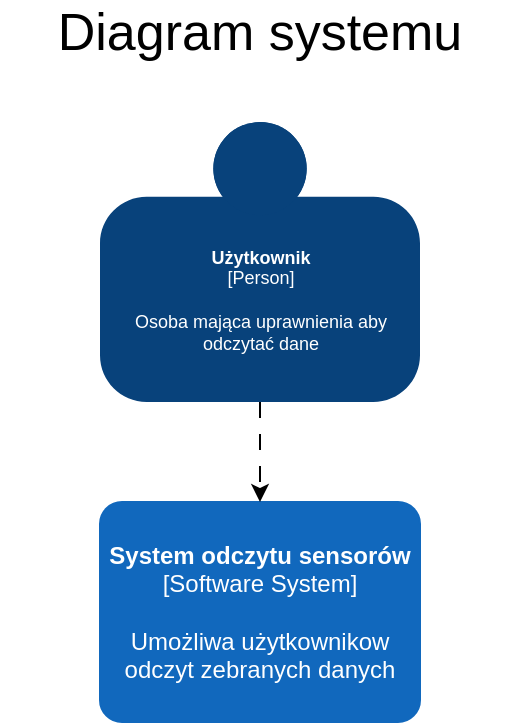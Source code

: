 <mxfile version="24.8.9" pages="5">
  <diagram id="zNMGI6wU0Mi8Qe2H5Q59" name="Diagram systemu">
    <mxGraphModel dx="476" dy="718" grid="1" gridSize="10" guides="1" tooltips="1" connect="1" arrows="1" fold="1" page="1" pageScale="1" pageWidth="827" pageHeight="1169" math="0" shadow="0">
      <root>
        <mxCell id="0" />
        <mxCell id="1" parent="0" />
        <mxCell id="WStGeSNBQFHGI2kDNCH1-19" style="edgeStyle=orthogonalEdgeStyle;rounded=0;orthogonalLoop=1;jettySize=auto;html=1;entryX=0.5;entryY=0;entryDx=0;entryDy=0;entryPerimeter=0;dashed=1;" parent="1" edge="1">
          <mxGeometry relative="1" as="geometry">
            <mxPoint x="480" y="920" as="targetPoint" />
          </mxGeometry>
        </mxCell>
        <object c4Name="Użytkownik" c4Type="Person" c4Description="Osoba mająca uprawnienia aby&#xa;odczytać dane" label="&lt;b style=&quot;font-size: 9px;&quot;&gt;%c4Name%&lt;/b&gt;&lt;div style=&quot;font-size: 9px;&quot;&gt;[%c4Type%]&lt;/div&gt;&lt;br style=&quot;font-size: 9px;&quot;&gt;&lt;div style=&quot;font-size: 9px;&quot;&gt;%c4Description%&lt;/div&gt;" placeholders="1" id="WStGeSNBQFHGI2kDNCH1-61">
          <mxCell style="html=1;dashed=0;whitespace=wrap;fillColor=#08427b;strokeColor=none;fontColor=#ffffff;shape=mxgraph.c4.person;align=center;metaEdit=1;points=[[0.5,0,0],[1,0.5,0],[1,0.75,0],[0.75,1,0],[0.5,1,0],[0.25,1,0],[0,0.75,0],[0,0.5,0]];metaData={&quot;c4Type&quot;:{&quot;editable&quot;:false}};fontSize=9;" parent="1" vertex="1">
            <mxGeometry x="1161" y="460" width="160" height="140" as="geometry" />
          </mxCell>
        </object>
        <object placeholders="1" c4Name="System odczytu sensorów" c4Type="Software System" c4Description="Umożliwa użytkownikow odczyt zebranych danych" label="&lt;b&gt;%c4Name%&lt;/b&gt;&lt;div&gt;[%c4Type%]&lt;/div&gt;&lt;br&gt;&lt;div&gt;%c4Description%&lt;/div&gt;" link="data:page/id,nvENb8T1neW1ckBA_s9U" id="WStGeSNBQFHGI2kDNCH1-62">
          <mxCell style="rounded=1;whiteSpace=wrap;html=1;labelBackgroundColor=none;fillColor=#1168BD;fontColor=#ffffff;align=center;arcSize=10;strokeColor=#1168BD;metaEdit=1;metaData={&quot;c4Type&quot;:{&quot;editable&quot;:false}};points=[[0.25,0,0],[0.5,0,0],[0.75,0,0],[1,0.25,0],[1,0.5,0],[1,0.75,0],[0.75,1,0],[0.5,1,0],[0.25,1,0],[0,0.75,0],[0,0.5,0],[0,0.25,0]];" parent="1" vertex="1">
            <mxGeometry x="1161" y="650" width="160" height="110.0" as="geometry" />
          </mxCell>
        </object>
        <mxCell id="WStGeSNBQFHGI2kDNCH1-66" value="Diagram systemu" style="text;html=1;align=center;verticalAlign=middle;whiteSpace=wrap;rounded=0;fontSize=26;" parent="1" vertex="1">
          <mxGeometry x="1111" y="400" width="260" height="30" as="geometry" />
        </mxCell>
        <mxCell id="WStGeSNBQFHGI2kDNCH1-63" style="edgeStyle=orthogonalEdgeStyle;rounded=0;orthogonalLoop=1;jettySize=auto;html=1;entryX=0.5;entryY=0;entryDx=0;entryDy=0;entryPerimeter=0;dashed=1;dashPattern=8 8;" parent="1" source="WStGeSNBQFHGI2kDNCH1-61" target="WStGeSNBQFHGI2kDNCH1-62" edge="1">
          <mxGeometry relative="1" as="geometry" />
        </mxCell>
      </root>
    </mxGraphModel>
  </diagram>
  <diagram id="nvENb8T1neW1ckBA_s9U" name="Seriws odczytu sensorów">
    <mxGraphModel dx="1140" dy="1728" grid="1" gridSize="10" guides="1" tooltips="1" connect="1" arrows="1" fold="1" page="1" pageScale="1" pageWidth="850" pageHeight="1100" math="0" shadow="0">
      <root>
        <mxCell id="0" />
        <mxCell id="1" parent="0" />
        <mxCell id="lxo630zK5npu7nPDbelB-1" value="&lt;div style=&quot;text-align: left&quot;&gt;&lt;b style=&quot;background-color: initial;&quot;&gt;System odczytu sensorów&lt;/b&gt;&lt;/div&gt;" style="rounded=1;whiteSpace=wrap;html=1;labelBackgroundColor=none;fillColor=#ffffff;align=left;arcSize=1;verticalAlign=bottom;points=[[0.25,0,0],[0.5,0,0],[0.75,0,0],[1,0.25,0],[1,0.5,0],[1,0.75,0],[0.75,1,0],[0.5,1,0],[0.25,1,0],[0,0.75,0],[0,0.5,0],[0,0.25,0]];strokeColor=#666666;fontColor=#666666;" vertex="1" parent="1">
          <mxGeometry x="70" y="-600" width="690" height="350" as="geometry" />
        </mxCell>
        <mxCell id="DQSkt-dNoee6BZB92zhh-1" value="&lt;span style=&quot;color: rgba(0, 0, 0, 0); font-family: monospace; font-size: 0px; text-align: start; text-wrap-mode: nowrap;&quot;&gt;%3CmxGraphModel%3E%3Croot%3E%3CmxCell%20id%3D%220%22%2F%3E%3CmxCell%20id%3D%221%22%20parent%3D%220%22%2F%3E%3Cobject%20c4Name%3D%22U%C5%BCytkownik%22%20c4Type%3D%22Person%22%20c4Description%3D%22Osoba%20maj%C4%85ca%20uprawnienia%20aby%26%2310%3Bodczyta%C4%87%20dane%22%20label%3D%22%26lt%3Bb%20style%3D%26quot%3Bfont-size%3A%209px%3B%26quot%3B%26gt%3B%25c4Name%25%26lt%3B%2Fb%26gt%3B%26lt%3Bdiv%20style%3D%26quot%3Bfont-size%3A%209px%3B%26quot%3B%26gt%3B%5B%25c4Type%25%5D%26lt%3B%2Fdiv%26gt%3B%26lt%3Bbr%20style%3D%26quot%3Bfont-size%3A%209px%3B%26quot%3B%26gt%3B%26lt%3Bdiv%20style%3D%26quot%3Bfont-size%3A%209px%3B%26quot%3B%26gt%3B%25c4Description%25%26lt%3B%2Fdiv%26gt%3B%22%20placeholders%3D%221%22%20id%3D%222%22%3E%3CmxCell%20style%3D%22html%3D1%3Bdashed%3D0%3Bwhitespace%3Dwrap%3BfillColor%3D%2308427b%3BstrokeColor%3Dnone%3BfontColor%3D%23ffffff%3Bshape%3Dmxgraph.c4.person%3Balign%3Dcenter%3BmetaEdit%3D1%3Bpoints%3D%5B%5B0.5%2C0%2C0%5D%2C%5B1%2C0.5%2C0%5D%2C%5B1%2C0.75%2C0%5D%2C%5B0.75%2C1%2C0%5D%2C%5B0.5%2C1%2C0%5D%2C%5B0.25%2C1%2C0%5D%2C%5B0%2C0.75%2C0%5D%2C%5B0%2C0.5%2C0%5D%5D%3BmetaData%3D%7B%26quot%3Bc4Type%26quot%3B%3A%7B%26quot%3Beditable%26quot%3B%3Afalse%7D%7D%3BfontSize%3D9%3B%22%20vertex%3D%221%22%20parent%3D%221%22%3E%3CmxGeometry%20x%3D%22990%22%20y%3D%22570%22%20width%3D%22160%22%20height%3D%22140%22%20as%3D%22geometry%22%2F%3E%3C%2FmxCell%3E%3C%2Fobject%3E%3C%2Froot%3E%3C%2FmxGraphModel%3E&lt;/span&gt;" style="rounded=1;whiteSpace=wrap;html=1;fillColor=none;strokeColor=#666666;dashed=1;dashPattern=1 2;fontColor=#666666;" parent="1" vertex="1">
          <mxGeometry x="285" y="-650" width="500" height="430" as="geometry" />
        </mxCell>
        <object placeholders="1" c4Name="Platforma Sprzętowa" c4Type="Container" c4Technology="RIOT OS" c4Description="Sprzęt z system RIOT OS czytający dane z sensorów" label="&lt;b style=&quot;font-size: 9px;&quot;&gt;%c4Name%&lt;/b&gt;&lt;div style=&quot;font-size: 9px;&quot;&gt;[%c4Type%: %c4Technology%]&lt;/div&gt;&lt;br style=&quot;font-size: 9px;&quot;&gt;&lt;div style=&quot;font-size: 9px;&quot;&gt;%c4Description%&lt;/div&gt;" link="data:page/id,vCPawuZYCpwM6U8ceN0Y" id="cuTt3dJvBtnq6XZHBRrB-8">
          <mxCell style="rounded=1;whiteSpace=wrap;html=1;labelBackgroundColor=none;fillColor=#438DD5;fontColor=#ffffff;align=center;arcSize=10;strokeColor=#3C7FC0;metaEdit=1;metaData={&quot;c4Type&quot;:{&quot;editable&quot;:false}};points=[[0.25,0,0],[0.5,0,0],[0.75,0,0],[1,0.25,0],[1,0.5,0],[1,0.75,0],[0.75,1,0],[0.5,1,0],[0.25,1,0],[0,0.75,0],[0,0.5,0],[0,0.25,0]];fontSize=9;" parent="1" vertex="1">
            <mxGeometry x="85" y="-555" width="140" height="90" as="geometry" />
          </mxCell>
        </object>
        <mxCell id="cuTt3dJvBtnq6XZHBRrB-15" value="Komunikuje&lt;div&gt;się z&lt;/div&gt;" style="edgeStyle=orthogonalEdgeStyle;rounded=0;orthogonalLoop=1;jettySize=auto;html=1;labelBackgroundColor=none;dashed=1;dashPattern=8 8;" parent="1" source="cuTt3dJvBtnq6XZHBRrB-9" target="cuTt3dJvBtnq6XZHBRrB-10" edge="1">
          <mxGeometry relative="1" as="geometry">
            <mxPoint as="offset" />
          </mxGeometry>
        </mxCell>
        <object placeholders="1" c4Name="Serwer API" c4Type="Container" c4Technology="Python" c4Description="Centralny serwer obsługujący zapis danych z sensorów i odczyt danych przez użytkowników" label="&lt;b style=&quot;font-size: 9px;&quot;&gt;%c4Name%&lt;/b&gt;&lt;div style=&quot;font-size: 9px;&quot;&gt;[%c4Type%: %c4Technology%]&lt;/div&gt;&lt;br style=&quot;font-size: 9px;&quot;&gt;&lt;div style=&quot;font-size: 9px;&quot;&gt;%c4Description%&lt;/div&gt;" link="data:page/id,l6TK4eRhQgkXsPULGgNu" id="cuTt3dJvBtnq6XZHBRrB-9">
          <mxCell style="rounded=1;whiteSpace=wrap;html=1;labelBackgroundColor=none;fillColor=#438DD5;fontColor=#ffffff;align=center;arcSize=10;strokeColor=#3C7FC0;metaEdit=1;metaData={&quot;c4Type&quot;:{&quot;editable&quot;:false}};points=[[0.25,0,0],[0.5,0,0],[0.75,0,0],[1,0.25,0],[1,0.5,0],[1,0.75,0],[0.75,1,0],[0.5,1,0],[0.25,1,0],[0,0.75,0],[0,0.5,0],[0,0.25,0]];fontSize=9;" parent="1" vertex="1">
            <mxGeometry x="315" y="-555" width="140" height="90" as="geometry" />
          </mxCell>
        </object>
        <object placeholders="1" c4Type="Database" c4Technology="PostgreSQL" c4Description="Centralna baza danych" label="%c4Type%&lt;div style=&quot;font-size: 9px;&quot;&gt;[Container:&amp;nbsp;%c4Technology%]&lt;/div&gt;&lt;br style=&quot;font-size: 9px;&quot;&gt;&lt;div style=&quot;font-size: 9px;&quot;&gt;%c4Description%&lt;/div&gt;" id="cuTt3dJvBtnq6XZHBRrB-10">
          <mxCell style="shape=cylinder;whiteSpace=wrap;html=1;boundedLbl=1;rounded=0;labelBackgroundColor=none;fillColor=#438DD5;fontSize=9;fontColor=#ffffff;align=center;strokeColor=#3C7FC0;metaEdit=1;points=[[0.5,0,0],[1,0.25,0],[1,0.5,0],[1,0.75,0],[0.5,1,0],[0,0.75,0],[0,0.5,0],[0,0.25,0]];metaData={&quot;c4Type&quot;:{&quot;editable&quot;:false}};" parent="1" vertex="1">
            <mxGeometry x="332.5" y="-385" width="105" height="90" as="geometry" />
          </mxCell>
        </object>
        <object placeholders="1" c4Name="Strona internetowa SPA" c4Type="Container" c4Technology="React" c4Description="Umożliwa odczyt danych przez użytkownika" label="&lt;b style=&quot;font-size: 9px;&quot;&gt;%c4Name%&lt;/b&gt;&lt;div style=&quot;font-size: 9px;&quot;&gt;[%c4Type%: %c4Technology%]&lt;/div&gt;&lt;br style=&quot;font-size: 9px;&quot;&gt;&lt;div style=&quot;font-size: 9px;&quot;&gt;%c4Description%&lt;/div&gt;" link="data:page/id,IFkN-JWvuqYwzXRRgcgd" id="cuTt3dJvBtnq6XZHBRrB-12">
          <mxCell style="rounded=1;whiteSpace=wrap;html=1;labelBackgroundColor=none;fillColor=#438DD5;fontColor=#ffffff;align=center;arcSize=10;strokeColor=#3C7FC0;metaEdit=1;metaData={&quot;c4Type&quot;:{&quot;editable&quot;:false}};points=[[0.25,0,0],[0.5,0,0],[0.75,0,0],[1,0.25,0],[1,0.5,0],[1,0.75,0],[0.75,1,0],[0.5,1,0],[0.25,1,0],[0,0.75,0],[0,0.5,0],[0,0.25,0]];fontSize=9;" parent="1" vertex="1">
            <mxGeometry x="585" y="-555" width="140" height="90" as="geometry" />
          </mxCell>
        </object>
        <mxCell id="cuTt3dJvBtnq6XZHBRrB-13" value="Wysyła zapytania&lt;div&gt;[JSON]&lt;/div&gt;" style="edgeStyle=orthogonalEdgeStyle;rounded=0;orthogonalLoop=1;jettySize=auto;html=1;entryX=1;entryY=0.5;entryDx=0;entryDy=0;entryPerimeter=0;labelBackgroundColor=none;dashed=1;dashPattern=8 8;" parent="1" source="cuTt3dJvBtnq6XZHBRrB-12" target="cuTt3dJvBtnq6XZHBRrB-9" edge="1">
          <mxGeometry relative="1" as="geometry" />
        </mxCell>
        <mxCell id="cuTt3dJvBtnq6XZHBRrB-14" value="Wysyła dane&lt;div&gt;[JSON]&lt;/div&gt;" style="edgeStyle=orthogonalEdgeStyle;rounded=0;orthogonalLoop=1;jettySize=auto;html=1;entryX=0;entryY=0.5;entryDx=0;entryDy=0;entryPerimeter=0;labelBackgroundColor=none;dashed=1;dashPattern=8 8;" parent="1" source="cuTt3dJvBtnq6XZHBRrB-8" target="cuTt3dJvBtnq6XZHBRrB-9" edge="1">
          <mxGeometry relative="1" as="geometry" />
        </mxCell>
        <mxCell id="FsTucxpMQK9R2CDqbmTl-1" value="Docker compose" style="text;html=1;align=center;verticalAlign=middle;whiteSpace=wrap;rounded=0;fontSize=15;" parent="1" vertex="1">
          <mxGeometry x="405" y="-650" width="260" height="30" as="geometry" />
        </mxCell>
        <mxCell id="BzD0HZGWzurf7xkxhSUZ-2" value="Wyświetla&lt;div&gt;dane przez&lt;/div&gt;" style="edgeStyle=orthogonalEdgeStyle;rounded=0;orthogonalLoop=1;jettySize=auto;html=1;entryX=0.5;entryY=0;entryDx=0;entryDy=0;entryPerimeter=0;dashed=1;dashPattern=8 8;" parent="1" source="BzD0HZGWzurf7xkxhSUZ-1" target="cuTt3dJvBtnq6XZHBRrB-12" edge="1">
          <mxGeometry relative="1" as="geometry">
            <mxPoint x="495" y="-770" as="targetPoint" />
          </mxGeometry>
        </mxCell>
        <object c4Name="Użytkownik" c4Type="Person" c4Description="Osoba mająca uprawnienia aby&#xa;odczytać dane" label="&lt;b style=&quot;font-size: 9px;&quot;&gt;%c4Name%&lt;/b&gt;&lt;div style=&quot;font-size: 9px;&quot;&gt;[%c4Type%]&lt;/div&gt;&lt;br style=&quot;font-size: 9px;&quot;&gt;&lt;div style=&quot;font-size: 9px;&quot;&gt;%c4Description%&lt;/div&gt;" placeholders="1" id="BzD0HZGWzurf7xkxhSUZ-1">
          <mxCell style="html=1;dashed=0;whitespace=wrap;fillColor=#08427b;strokeColor=none;fontColor=#ffffff;shape=mxgraph.c4.person;align=center;metaEdit=1;points=[[0.5,0,0],[1,0.5,0],[1,0.75,0],[0.75,1,0],[0.5,1,0],[0.25,1,0],[0,0.75,0],[0,0.5,0]];metaData={&quot;c4Type&quot;:{&quot;editable&quot;:false}};fontSize=9;" parent="1" vertex="1">
            <mxGeometry x="575" y="-880" width="160" height="140" as="geometry" />
          </mxCell>
        </object>
      </root>
    </mxGraphModel>
  </diagram>
  <diagram id="vCPawuZYCpwM6U8ceN0Y" name="Platofrma sprzetowa component">
    <mxGraphModel dx="1609" dy="887" grid="1" gridSize="10" guides="1" tooltips="1" connect="1" arrows="1" fold="1" page="1" pageScale="1" pageWidth="850" pageHeight="1100" math="0" shadow="0">
      <root>
        <mxCell id="0" />
        <mxCell id="1" parent="0" />
        <mxCell id="EUzY8elHtDXzw-o1WnDa-1" value="&lt;div style=&quot;text-align: left&quot;&gt;&lt;b&gt;Platforma sprzętowa&lt;/b&gt;&lt;/div&gt;" style="rounded=1;whiteSpace=wrap;html=1;labelBackgroundColor=none;fillColor=#ffffff;align=left;arcSize=1;verticalAlign=bottom;points=[[0.25,0,0],[0.5,0,0],[0.75,0,0],[1,0.25,0],[1,0.5,0],[1,0.75,0],[0.75,1,0],[0.5,1,0],[0.25,1,0],[0,0.75,0],[0,0.5,0],[0,0.25,0]];strokeColor=#666666;fontColor=#666666;" parent="1" vertex="1">
          <mxGeometry x="25" y="420" width="574" height="260" as="geometry" />
        </mxCell>
        <object placeholders="1" c4Name="Serwer API" c4Type="Container" c4Technology="Python" c4Description="Centralny serwer obsługujący zapis danych z sensorów i odczyt danych przez użytkowników" label="&lt;b style=&quot;font-size: 9px;&quot;&gt;%c4Name%&lt;/b&gt;&lt;div style=&quot;font-size: 9px;&quot;&gt;[%c4Type%: %c4Technology%]&lt;/div&gt;&lt;br style=&quot;font-size: 9px;&quot;&gt;&lt;div style=&quot;font-size: 9px;&quot;&gt;%c4Description%&lt;/div&gt;" link="data:page/id,l6TK4eRhQgkXsPULGgNu" id="fdJomaq6Z2BWqjaNCMaA-1">
          <mxCell style="rounded=1;whiteSpace=wrap;html=1;labelBackgroundColor=none;fillColor=#438DD5;fontColor=#ffffff;align=center;arcSize=10;strokeColor=#3C7FC0;metaEdit=1;metaData={&quot;c4Type&quot;:{&quot;editable&quot;:false}};points=[[0.25,0,0],[0.5,0,0],[0.75,0,0],[1,0.25,0],[1,0.5,0],[1,0.75,0],[0.75,1,0],[0.5,1,0],[0.25,1,0],[0,0.75,0],[0,0.5,0],[0,0.25,0]];fontSize=9;" parent="1" vertex="1">
            <mxGeometry x="685" y="500" width="140" height="90" as="geometry" />
          </mxCell>
        </object>
        <object placeholders="1" c4Name="Klient" c4Type="Component" c4Technology="RIOT OS/C" c4Description="Klient wysyłający dane" label="&lt;b&gt;%c4Name%&lt;/b&gt;&lt;div&gt;[%c4Type%: %c4Technology%]&lt;/div&gt;&lt;br&gt;&lt;div&gt;%c4Description%&lt;/div&gt;" id="h9_7JwZI7vynwQJtrSVA-1">
          <mxCell style="rounded=1;whiteSpace=wrap;html=1;labelBackgroundColor=none;fillColor=#85BBF0;fontColor=#ffffff;align=center;arcSize=10;strokeColor=#78A8D8;metaEdit=1;metaData={&quot;c4Type&quot;:{&quot;editable&quot;:false}};points=[[0.25,0,0],[0.5,0,0],[0.75,0,0],[1,0.25,0],[1,0.5,0],[1,0.75,0],[0.75,1,0],[0.5,1,0],[0.25,1,0],[0,0.75,0],[0,0.5,0],[0,0.25,0]];" parent="1" vertex="1">
            <mxGeometry x="355" y="490" width="160" height="110.0" as="geometry" />
          </mxCell>
        </object>
        <mxCell id="h9_7JwZI7vynwQJtrSVA-2" value="Wysyła dane&lt;div&gt;[JSON/UDP/DTLS]&lt;/div&gt;" style="edgeStyle=orthogonalEdgeStyle;rounded=0;orthogonalLoop=1;jettySize=auto;html=1;entryX=0;entryY=0.5;entryDx=0;entryDy=0;entryPerimeter=0;labelBackgroundColor=none;dashed=1;dashPattern=8 8;" parent="1" source="h9_7JwZI7vynwQJtrSVA-1" target="fdJomaq6Z2BWqjaNCMaA-1" edge="1">
          <mxGeometry relative="1" as="geometry" />
        </mxCell>
        <object placeholders="1" c4Name="Sensor" c4Type="Component" c4Technology="RIOT OS/C" c4Description="Sensor zbierający pomiary" label="&lt;b&gt;%c4Name%&lt;/b&gt;&lt;div&gt;[%c4Type%: %c4Technology%]&lt;/div&gt;&lt;br&gt;&lt;div&gt;%c4Description%&lt;/div&gt;" id="WqSNrq2pLKKbrX2KXDFc-1">
          <mxCell style="rounded=1;whiteSpace=wrap;html=1;labelBackgroundColor=none;fillColor=#85BBF0;fontColor=#ffffff;align=center;arcSize=10;strokeColor=#78A8D8;metaEdit=1;metaData={&quot;c4Type&quot;:{&quot;editable&quot;:false}};points=[[0.25,0,0],[0.5,0,0],[0.75,0,0],[1,0.25,0],[1,0.5,0],[1,0.75,0],[0.75,1,0],[0.5,1,0],[0.25,1,0],[0,0.75,0],[0,0.5,0],[0,0.25,0]];" parent="1" vertex="1">
            <mxGeometry x="85" y="490" width="160" height="110.0" as="geometry" />
          </mxCell>
        </object>
        <mxCell id="WqSNrq2pLKKbrX2KXDFc-2" value="Czyta dane" style="edgeStyle=orthogonalEdgeStyle;rounded=0;orthogonalLoop=1;jettySize=auto;html=1;entryX=1;entryY=0.5;entryDx=0;entryDy=0;entryPerimeter=0;dashed=1;dashPattern=8 8;" parent="1" source="h9_7JwZI7vynwQJtrSVA-1" target="WqSNrq2pLKKbrX2KXDFc-1" edge="1">
          <mxGeometry relative="1" as="geometry" />
        </mxCell>
      </root>
    </mxGraphModel>
  </diagram>
  <diagram id="l6TK4eRhQgkXsPULGgNu" name="Serwer API">
    <mxGraphModel dx="1094" dy="603" grid="1" gridSize="10" guides="1" tooltips="1" connect="1" arrows="1" fold="1" page="1" pageScale="1" pageWidth="850" pageHeight="1100" math="0" shadow="0">
      <root>
        <mxCell id="0" />
        <mxCell id="1" parent="0" />
        <mxCell id="ufSAvjeCgCpdq8iEEu7m-1" value="Serwer API&lt;div&gt;[Docker container]&lt;/div&gt;" style="rounded=1;whiteSpace=wrap;html=1;labelBackgroundColor=none;fillColor=#ffffff;align=left;arcSize=1;verticalAlign=bottom;points=[[0.25,0,0],[0.5,0,0],[0.75,0,0],[1,0.25,0],[1,0.5,0],[1,0.75,0],[0.75,1,0],[0.5,1,0],[0.25,1,0],[0,0.75,0],[0,0.5,0],[0,0.25,0]];strokeColor=#666666;fontColor=#666666;" parent="1" vertex="1">
          <mxGeometry x="275" y="320" width="300" height="300" as="geometry" />
        </mxCell>
        <mxCell id="NsXi-z_R7fA8at1jLDZ2-1" value="Wysyła zapytania&lt;div&gt;[JSON]&lt;/div&gt;" style="edgeStyle=orthogonalEdgeStyle;rounded=0;orthogonalLoop=1;jettySize=auto;html=1;entryX=1;entryY=0.5;entryDx=0;entryDy=0;entryPerimeter=0;dashed=1;dashPattern=8 8;" parent="1" source="MgISDa-2B0v6wVV7p8zQ-1" target="3Tfcc2wQQNtM6zRNfvbx-1" edge="1">
          <mxGeometry relative="1" as="geometry" />
        </mxCell>
        <object placeholders="1" c4Name="Strona internetowa SPA" c4Type="Container" c4Technology="React" c4Description="Umożliwa odczyt danych przez użytkownika" label="&lt;b style=&quot;font-size: 9px;&quot;&gt;%c4Name%&lt;/b&gt;&lt;div style=&quot;font-size: 9px;&quot;&gt;[%c4Type%: %c4Technology%]&lt;/div&gt;&lt;br style=&quot;font-size: 9px;&quot;&gt;&lt;div style=&quot;font-size: 9px;&quot;&gt;%c4Description%&lt;/div&gt;" link="data:page/id,IFkN-JWvuqYwzXRRgcgd" id="MgISDa-2B0v6wVV7p8zQ-1">
          <mxCell style="rounded=1;whiteSpace=wrap;html=1;labelBackgroundColor=none;fillColor=#438DD5;fontColor=#ffffff;align=center;arcSize=10;strokeColor=#3C7FC0;metaEdit=1;metaData={&quot;c4Type&quot;:{&quot;editable&quot;:false}};points=[[0.25,0,0],[0.5,0,0],[0.75,0,0],[1,0.25,0],[1,0.5,0],[1,0.75,0],[0.75,1,0],[0.5,1,0],[0.25,1,0],[0,0.75,0],[0,0.5,0],[0,0.25,0]];fontSize=9;" parent="1" vertex="1">
            <mxGeometry x="665" y="355" width="140" height="90" as="geometry" />
          </mxCell>
        </object>
        <object placeholders="1" c4Name="Platforma Sprzętowa" c4Type="Container" c4Technology="RIOT OS" c4Description="Sprzęt z system RIOT OS czytający dane z sensorów" label="&lt;b style=&quot;font-size: 9px;&quot;&gt;%c4Name%&lt;/b&gt;&lt;div style=&quot;font-size: 9px;&quot;&gt;[%c4Type%: %c4Technology%]&lt;/div&gt;&lt;br style=&quot;font-size: 9px;&quot;&gt;&lt;div style=&quot;font-size: 9px;&quot;&gt;%c4Description%&lt;/div&gt;" link="data:page/id,vCPawuZYCpwM6U8ceN0Y" id="QYMCNFkfonTrQd2wW9xa-1">
          <mxCell style="rounded=1;whiteSpace=wrap;html=1;labelBackgroundColor=none;fillColor=#438DD5;fontColor=#ffffff;align=center;arcSize=10;strokeColor=#3C7FC0;metaEdit=1;metaData={&quot;c4Type&quot;:{&quot;editable&quot;:false}};points=[[0.25,0,0],[0.5,0,0],[0.75,0,0],[1,0.25,0],[1,0.5,0],[1,0.75,0],[0.75,1,0],[0.5,1,0],[0.25,1,0],[0,0.75,0],[0,0.5,0],[0,0.25,0]];fontSize=9;" parent="1" vertex="1">
            <mxGeometry x="45" y="355" width="140" height="90" as="geometry" />
          </mxCell>
        </object>
        <mxCell id="NsXi-z_R7fA8at1jLDZ2-2" value="Wysyła dane&lt;div&gt;[JSON / UDP]&lt;/div&gt;" style="edgeStyle=orthogonalEdgeStyle;rounded=0;orthogonalLoop=1;jettySize=auto;html=1;entryX=0;entryY=0.5;entryDx=0;entryDy=0;entryPerimeter=0;dashed=1;dashPattern=8 8;" parent="1" source="QYMCNFkfonTrQd2wW9xa-1" target="3Tfcc2wQQNtM6zRNfvbx-1" edge="1">
          <mxGeometry relative="1" as="geometry">
            <mxPoint x="135" y="400" as="targetPoint" />
          </mxGeometry>
        </mxCell>
        <object placeholders="1" c4Name="API Router" c4Type="Component" c4Technology="Python" c4Description="Zapewnia dostęp do zasobów poprzez metody HTTP" label="&lt;b&gt;%c4Name%&lt;/b&gt;&lt;div&gt;[%c4Type%: %c4Technology%]&lt;/div&gt;&lt;br&gt;&lt;div&gt;%c4Description%&lt;/div&gt;" id="3Tfcc2wQQNtM6zRNfvbx-1">
          <mxCell style="rounded=1;whiteSpace=wrap;html=1;labelBackgroundColor=none;fillColor=#85BBF0;fontColor=#ffffff;align=center;arcSize=10;strokeColor=#78A8D8;metaEdit=1;metaData={&quot;c4Type&quot;:{&quot;editable&quot;:false}};points=[[0.25,0,0],[0.5,0,0],[0.75,0,0],[1,0.25,0],[1,0.5,0],[1,0.75,0],[0.75,1,0],[0.5,1,0],[0.25,1,0],[0,0.75,0],[0,0.5,0],[0,0.25,0]];" parent="1" vertex="1">
            <mxGeometry x="345" y="345" width="160" height="110.0" as="geometry" />
          </mxCell>
        </object>
        <object placeholders="1" c4Type="Database" c4Technology="PostgreSQL" c4Description="Centralna baza danych" label="%c4Type%&lt;div style=&quot;font-size: 9px;&quot;&gt;[Container:&amp;nbsp;%c4Technology%]&lt;/div&gt;&lt;br style=&quot;font-size: 9px;&quot;&gt;&lt;div style=&quot;font-size: 9px;&quot;&gt;%c4Description%&lt;/div&gt;" id="nNHpQw8aw6B4dgIR8dZF-1">
          <mxCell style="shape=cylinder;whiteSpace=wrap;html=1;boundedLbl=1;rounded=0;labelBackgroundColor=none;fillColor=#438DD5;fontSize=9;fontColor=#ffffff;align=center;strokeColor=#3C7FC0;metaEdit=1;points=[[0.5,0,0],[1,0.25,0],[1,0.5,0],[1,0.75,0],[0.5,1,0],[0,0.75,0],[0,0.5,0],[0,0.25,0]];metaData={&quot;c4Type&quot;:{&quot;editable&quot;:false}};" parent="1" vertex="1">
            <mxGeometry x="372.5" y="690" width="105" height="90" as="geometry" />
          </mxCell>
        </object>
        <object placeholders="1" c4Name="Database Controller" c4Type="Component" c4Technology="Python" c4Description="Komunikuje się z bazą danych" label="&lt;b&gt;%c4Name%&lt;/b&gt;&lt;div&gt;[%c4Type%: %c4Technology%]&lt;/div&gt;&lt;br&gt;&lt;div&gt;%c4Description%&lt;/div&gt;" id="PpMhssajekEPoOJwtr6R-1">
          <mxCell style="rounded=1;whiteSpace=wrap;html=1;labelBackgroundColor=none;fillColor=#85BBF0;fontColor=#ffffff;align=center;arcSize=10;strokeColor=#78A8D8;metaEdit=1;metaData={&quot;c4Type&quot;:{&quot;editable&quot;:false}};points=[[0.25,0,0],[0.5,0,0],[0.75,0,0],[1,0.25,0],[1,0.5,0],[1,0.75,0],[0.75,1,0],[0.5,1,0],[0.25,1,0],[0,0.75,0],[0,0.5,0],[0,0.25,0]];" parent="1" vertex="1">
            <mxGeometry x="345" y="490" width="160" height="110.0" as="geometry" />
          </mxCell>
        </object>
        <mxCell id="Yff6Huco9bTjg4_9Joaw-1" value="Czyta dane&lt;div&gt;[HTTPS]&lt;/div&gt;" style="edgeStyle=orthogonalEdgeStyle;rounded=0;orthogonalLoop=1;jettySize=auto;html=1;entryX=0.5;entryY=0;entryDx=0;entryDy=0;entryPerimeter=0;dashed=1;dashPattern=8 8;" parent="1" source="PpMhssajekEPoOJwtr6R-1" target="nNHpQw8aw6B4dgIR8dZF-1" edge="1">
          <mxGeometry relative="1" as="geometry" />
        </mxCell>
        <mxCell id="Yff6Huco9bTjg4_9Joaw-2" style="edgeStyle=orthogonalEdgeStyle;rounded=0;orthogonalLoop=1;jettySize=auto;html=1;entryX=0.5;entryY=0;entryDx=0;entryDy=0;entryPerimeter=0;" parent="1" source="3Tfcc2wQQNtM6zRNfvbx-1" target="PpMhssajekEPoOJwtr6R-1" edge="1">
          <mxGeometry relative="1" as="geometry" />
        </mxCell>
      </root>
    </mxGraphModel>
  </diagram>
  <diagram id="IFkN-JWvuqYwzXRRgcgd" name="Strona Internetowa">
    <mxGraphModel dx="2153" dy="1818" grid="1" gridSize="10" guides="1" tooltips="1" connect="1" arrows="1" fold="1" page="1" pageScale="1" pageWidth="850" pageHeight="1100" math="0" shadow="0">
      <root>
        <mxCell id="0" />
        <mxCell id="1" parent="0" />
        <mxCell id="VmBEBeTcgovf2m9zprxi-1" value="Strona Internetowa SPA&lt;div&gt;[Docker container]&lt;/div&gt;" style="rounded=1;whiteSpace=wrap;html=1;labelBackgroundColor=none;fillColor=#ffffff;align=left;arcSize=1;verticalAlign=bottom;points=[[0.25,0,0],[0.5,0,0],[0.75,0,0],[1,0.25,0],[1,0.5,0],[1,0.75,0],[0.75,1,0],[0.5,1,0],[0.25,1,0],[0,0.75,0],[0,0.5,0],[0,0.25,0]];strokeColor=#666666;fontColor=#666666;" parent="1" vertex="1">
          <mxGeometry x="-595" y="-565" width="570" height="300" as="geometry" />
        </mxCell>
        <object placeholders="1" c4Name="Reverse proxy" c4Type="Component" c4Technology="Nginx" c4Description="Odpowiednio przekierowuje zapytania" label="&lt;b&gt;%c4Name%&lt;/b&gt;&lt;div&gt;[%c4Type%: %c4Technology%]&lt;/div&gt;&lt;br&gt;&lt;div&gt;%c4Description%&lt;/div&gt;" id="qEAlLLDVh3OOxHwJOlKN-1">
          <mxCell style="rounded=1;whiteSpace=wrap;html=1;labelBackgroundColor=none;fillColor=#85BBF0;fontColor=#ffffff;align=center;arcSize=10;strokeColor=#78A8D8;metaEdit=1;metaData={&quot;c4Type&quot;:{&quot;editable&quot;:false}};points=[[0.25,0,0],[0.5,0,0],[0.75,0,0],[1,0.25,0],[1,0.5,0],[1,0.75,0],[0.75,1,0],[0.5,1,0],[0.25,1,0],[0,0.75,0],[0,0.5,0],[0,0.25,0]];" parent="1" vertex="1">
            <mxGeometry x="-505" y="-470" width="160" height="110.0" as="geometry" />
          </mxCell>
        </object>
        <object c4Name="Użytkownik" c4Type="Person" c4Description="Osoba mająca uprawnienia aby&#xa;odczytać dane" label="&lt;b style=&quot;font-size: 9px;&quot;&gt;%c4Name%&lt;/b&gt;&lt;div style=&quot;font-size: 9px;&quot;&gt;[%c4Type%]&lt;/div&gt;&lt;br style=&quot;font-size: 9px;&quot;&gt;&lt;div style=&quot;font-size: 9px;&quot;&gt;%c4Description%&lt;/div&gt;" placeholders="1" id="-SS70hi1WRr2SkmO8c4Z-1">
          <mxCell style="html=1;dashed=0;whitespace=wrap;fillColor=#08427b;strokeColor=none;fontColor=#ffffff;shape=mxgraph.c4.person;align=center;metaEdit=1;points=[[0.5,0,0],[1,0.5,0],[1,0.75,0],[0.75,1,0],[0.5,1,0],[0.25,1,0],[0,0.75,0],[0,0.5,0]];metaData={&quot;c4Type&quot;:{&quot;editable&quot;:false}};fontSize=9;" parent="1" vertex="1">
            <mxGeometry x="-505" y="-835" width="160" height="140" as="geometry" />
          </mxCell>
        </object>
        <mxCell id="-SS70hi1WRr2SkmO8c4Z-2" value="Wysyła zapytanie&lt;div&gt;[HTTP/S]&lt;/div&gt;" style="edgeStyle=orthogonalEdgeStyle;rounded=0;orthogonalLoop=1;jettySize=auto;html=1;entryX=0.5;entryY=0;entryDx=0;entryDy=0;entryPerimeter=0;dashed=1;dashPattern=8 8;" parent="1" source="-SS70hi1WRr2SkmO8c4Z-1" target="qEAlLLDVh3OOxHwJOlKN-1" edge="1">
          <mxGeometry x="-0.001" relative="1" as="geometry">
            <mxPoint as="offset" />
          </mxGeometry>
        </mxCell>
        <object placeholders="1" c4Name="SPA" c4Type="Component" c4Technology="React" c4Description="Strona internetowa renderująca się po stronie klienta" label="&lt;b&gt;%c4Name%&lt;/b&gt;&lt;div&gt;[%c4Type%: %c4Technology%]&lt;/div&gt;&lt;br&gt;&lt;div&gt;%c4Description%&lt;/div&gt;" id="-SS70hi1WRr2SkmO8c4Z-3">
          <mxCell style="rounded=1;whiteSpace=wrap;html=1;labelBackgroundColor=none;fillColor=#85BBF0;fontColor=#ffffff;align=center;arcSize=10;strokeColor=#78A8D8;metaEdit=1;metaData={&quot;c4Type&quot;:{&quot;editable&quot;:false}};points=[[0.25,0,0],[0.5,0,0],[0.75,0,0],[1,0.25,0],[1,0.5,0],[1,0.75,0],[0.75,1,0],[0.5,1,0],[0.25,1,0],[0,0.75,0],[0,0.5,0],[0,0.25,0]];" parent="1" vertex="1">
            <mxGeometry x="-235" y="-470" width="160" height="110.0" as="geometry" />
          </mxCell>
        </object>
        <mxCell id="-SS70hi1WRr2SkmO8c4Z-4" value="location /" style="edgeStyle=orthogonalEdgeStyle;rounded=0;orthogonalLoop=1;jettySize=auto;html=1;entryX=0;entryY=0.5;entryDx=0;entryDy=0;entryPerimeter=0;dashed=1;dashPattern=8 8;" parent="1" source="qEAlLLDVh3OOxHwJOlKN-1" target="-SS70hi1WRr2SkmO8c4Z-3" edge="1">
          <mxGeometry relative="1" as="geometry" />
        </mxCell>
        <object placeholders="1" c4Name="Serwer API" c4Type="Container" c4Technology="Python" c4Description="Centralny serwer obsługujący zapis danych z sensorów i odczyt danych przez użytkowników" label="&lt;b style=&quot;font-size: 9px;&quot;&gt;%c4Name%&lt;/b&gt;&lt;div style=&quot;font-size: 9px;&quot;&gt;[%c4Type%: %c4Technology%]&lt;/div&gt;&lt;br style=&quot;font-size: 9px;&quot;&gt;&lt;div style=&quot;font-size: 9px;&quot;&gt;%c4Description%&lt;/div&gt;" link="data:page/id,l6TK4eRhQgkXsPULGgNu" id="rlkIpH86IsoxYcE7Ungu-1">
          <mxCell style="rounded=1;whiteSpace=wrap;html=1;labelBackgroundColor=none;fillColor=#438DD5;fontColor=#ffffff;align=center;arcSize=10;strokeColor=#3C7FC0;metaEdit=1;metaData={&quot;c4Type&quot;:{&quot;editable&quot;:false}};points=[[0.25,0,0],[0.5,0,0],[0.75,0,0],[1,0.25,0],[1,0.5,0],[1,0.75,0],[0.75,1,0],[0.5,1,0],[0.25,1,0],[0,0.75,0],[0,0.5,0],[0,0.25,0]];fontSize=9;" parent="1" vertex="1">
            <mxGeometry x="-825" y="-472.5" width="160" height="115" as="geometry" />
          </mxCell>
        </object>
        <mxCell id="rlkIpH86IsoxYcE7Ungu-2" value="location /api" style="edgeStyle=orthogonalEdgeStyle;rounded=0;orthogonalLoop=1;jettySize=auto;html=1;entryX=1;entryY=0.5;entryDx=0;entryDy=0;entryPerimeter=0;dashed=1;dashPattern=8 8;" parent="1" source="qEAlLLDVh3OOxHwJOlKN-1" target="rlkIpH86IsoxYcE7Ungu-1" edge="1">
          <mxGeometry relative="1" as="geometry" />
        </mxCell>
      </root>
    </mxGraphModel>
  </diagram>
</mxfile>
